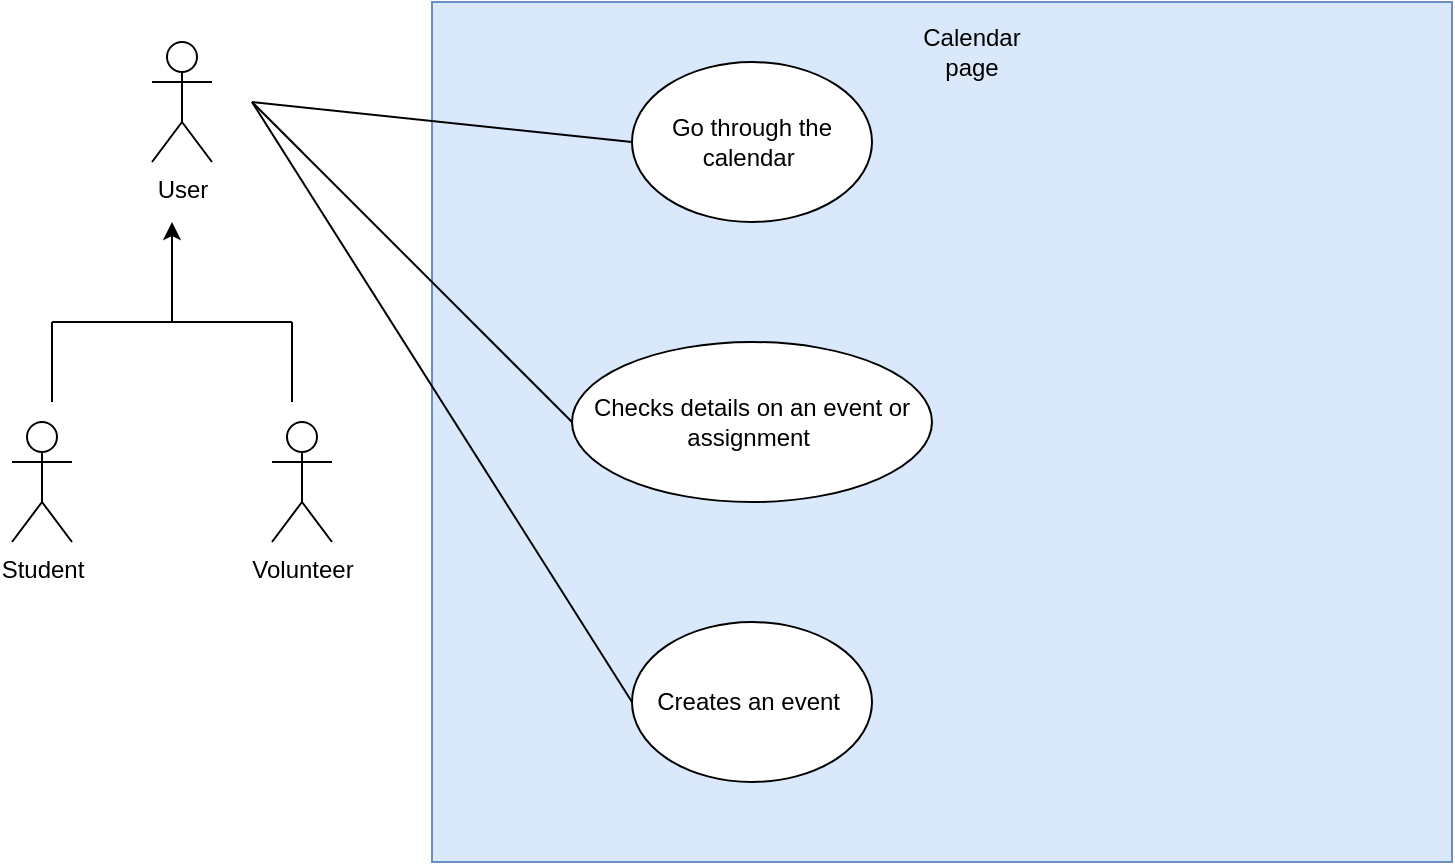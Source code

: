 <mxfile version="17.2.4" type="device"><diagram id="F0oOjOATu7xiBDg21Dcp" name="Page-1"><mxGraphModel dx="903" dy="645" grid="1" gridSize="10" guides="1" tooltips="1" connect="1" arrows="1" fold="1" page="1" pageScale="1" pageWidth="827" pageHeight="1169" math="0" shadow="0"><root><mxCell id="0"/><mxCell id="1" parent="0"/><mxCell id="mgef5WHOur4o2VoSCr6H-1" value="User" style="shape=umlActor;verticalLabelPosition=bottom;verticalAlign=top;html=1;outlineConnect=0;" vertex="1" parent="1"><mxGeometry x="110" y="50" width="30" height="60" as="geometry"/></mxCell><mxCell id="mgef5WHOur4o2VoSCr6H-2" value="Volunteer" style="shape=umlActor;verticalLabelPosition=bottom;verticalAlign=top;html=1;outlineConnect=0;" vertex="1" parent="1"><mxGeometry x="170" y="240" width="30" height="60" as="geometry"/></mxCell><mxCell id="mgef5WHOur4o2VoSCr6H-3" value="Student" style="shape=umlActor;verticalLabelPosition=bottom;verticalAlign=top;html=1;outlineConnect=0;" vertex="1" parent="1"><mxGeometry x="40" y="240" width="30" height="60" as="geometry"/></mxCell><mxCell id="mgef5WHOur4o2VoSCr6H-4" value="" style="endArrow=none;html=1;rounded=0;" edge="1" parent="1"><mxGeometry width="50" height="50" relative="1" as="geometry"><mxPoint x="60.0" y="230" as="sourcePoint"/><mxPoint x="60.0" y="190" as="targetPoint"/></mxGeometry></mxCell><mxCell id="mgef5WHOur4o2VoSCr6H-5" value="" style="endArrow=none;html=1;rounded=0;" edge="1" parent="1"><mxGeometry width="50" height="50" relative="1" as="geometry"><mxPoint x="180" y="230" as="sourcePoint"/><mxPoint x="180" y="190" as="targetPoint"/></mxGeometry></mxCell><mxCell id="mgef5WHOur4o2VoSCr6H-6" value="" style="endArrow=none;html=1;rounded=0;" edge="1" parent="1"><mxGeometry width="50" height="50" relative="1" as="geometry"><mxPoint x="60.0" y="190" as="sourcePoint"/><mxPoint x="180" y="190" as="targetPoint"/></mxGeometry></mxCell><mxCell id="mgef5WHOur4o2VoSCr6H-7" value="" style="endArrow=classic;html=1;rounded=0;" edge="1" parent="1"><mxGeometry width="50" height="50" relative="1" as="geometry"><mxPoint x="120.0" y="190" as="sourcePoint"/><mxPoint x="120.0" y="140" as="targetPoint"/></mxGeometry></mxCell><mxCell id="mgef5WHOur4o2VoSCr6H-8" value="" style="rounded=0;whiteSpace=wrap;html=1;fillColor=#dae8fc;strokeColor=#6c8ebf;" vertex="1" parent="1"><mxGeometry x="250" y="30" width="510" height="430" as="geometry"/></mxCell><mxCell id="mgef5WHOur4o2VoSCr6H-9" value="Creates an event&amp;nbsp;" style="ellipse;whiteSpace=wrap;html=1;" vertex="1" parent="1"><mxGeometry x="350" y="340" width="120" height="80" as="geometry"/></mxCell><mxCell id="mgef5WHOur4o2VoSCr6H-10" value="Go through the calendar&amp;nbsp;" style="ellipse;whiteSpace=wrap;html=1;" vertex="1" parent="1"><mxGeometry x="350" y="60" width="120" height="80" as="geometry"/></mxCell><mxCell id="mgef5WHOur4o2VoSCr6H-11" value="Checks details on an event or assignment&amp;nbsp;" style="ellipse;whiteSpace=wrap;html=1;" vertex="1" parent="1"><mxGeometry x="320" y="200" width="180" height="80" as="geometry"/></mxCell><mxCell id="mgef5WHOur4o2VoSCr6H-12" value="Calendar page" style="text;html=1;strokeColor=none;fillColor=none;align=center;verticalAlign=middle;whiteSpace=wrap;rounded=0;" vertex="1" parent="1"><mxGeometry x="490" y="40" width="60" height="30" as="geometry"/></mxCell><mxCell id="mgef5WHOur4o2VoSCr6H-16" value="" style="endArrow=none;html=1;rounded=0;entryX=0;entryY=0.5;entryDx=0;entryDy=0;" edge="1" parent="1" target="mgef5WHOur4o2VoSCr6H-10"><mxGeometry width="50" height="50" relative="1" as="geometry"><mxPoint x="160" y="80" as="sourcePoint"/><mxPoint x="320" y="190" as="targetPoint"/></mxGeometry></mxCell><mxCell id="mgef5WHOur4o2VoSCr6H-17" value="" style="endArrow=none;html=1;rounded=0;entryX=0;entryY=0.5;entryDx=0;entryDy=0;" edge="1" parent="1" target="mgef5WHOur4o2VoSCr6H-11"><mxGeometry width="50" height="50" relative="1" as="geometry"><mxPoint x="160" y="80" as="sourcePoint"/><mxPoint x="320" y="190" as="targetPoint"/></mxGeometry></mxCell><mxCell id="mgef5WHOur4o2VoSCr6H-18" value="" style="endArrow=none;html=1;rounded=0;entryX=0;entryY=0.5;entryDx=0;entryDy=0;" edge="1" parent="1" target="mgef5WHOur4o2VoSCr6H-9"><mxGeometry width="50" height="50" relative="1" as="geometry"><mxPoint x="160" y="80" as="sourcePoint"/><mxPoint x="320" y="190" as="targetPoint"/></mxGeometry></mxCell></root></mxGraphModel></diagram></mxfile>